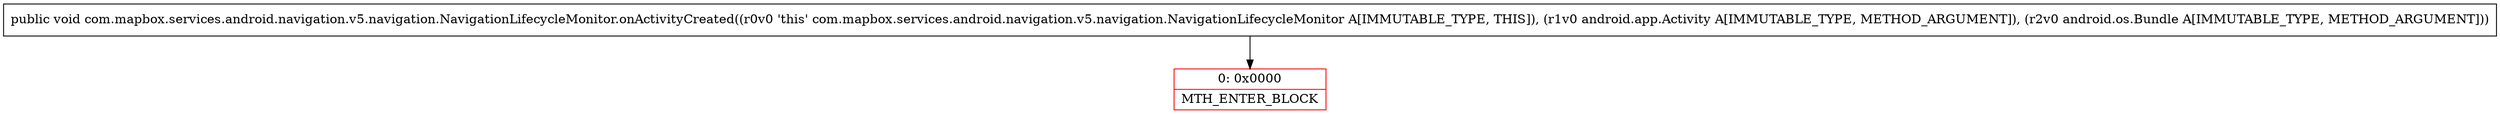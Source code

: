 digraph "CFG forcom.mapbox.services.android.navigation.v5.navigation.NavigationLifecycleMonitor.onActivityCreated(Landroid\/app\/Activity;Landroid\/os\/Bundle;)V" {
subgraph cluster_Region_1479419427 {
label = "R(0)";
node [shape=record,color=blue];
}
Node_0 [shape=record,color=red,label="{0\:\ 0x0000|MTH_ENTER_BLOCK\l}"];
MethodNode[shape=record,label="{public void com.mapbox.services.android.navigation.v5.navigation.NavigationLifecycleMonitor.onActivityCreated((r0v0 'this' com.mapbox.services.android.navigation.v5.navigation.NavigationLifecycleMonitor A[IMMUTABLE_TYPE, THIS]), (r1v0 android.app.Activity A[IMMUTABLE_TYPE, METHOD_ARGUMENT]), (r2v0 android.os.Bundle A[IMMUTABLE_TYPE, METHOD_ARGUMENT])) }"];
MethodNode -> Node_0;
}

